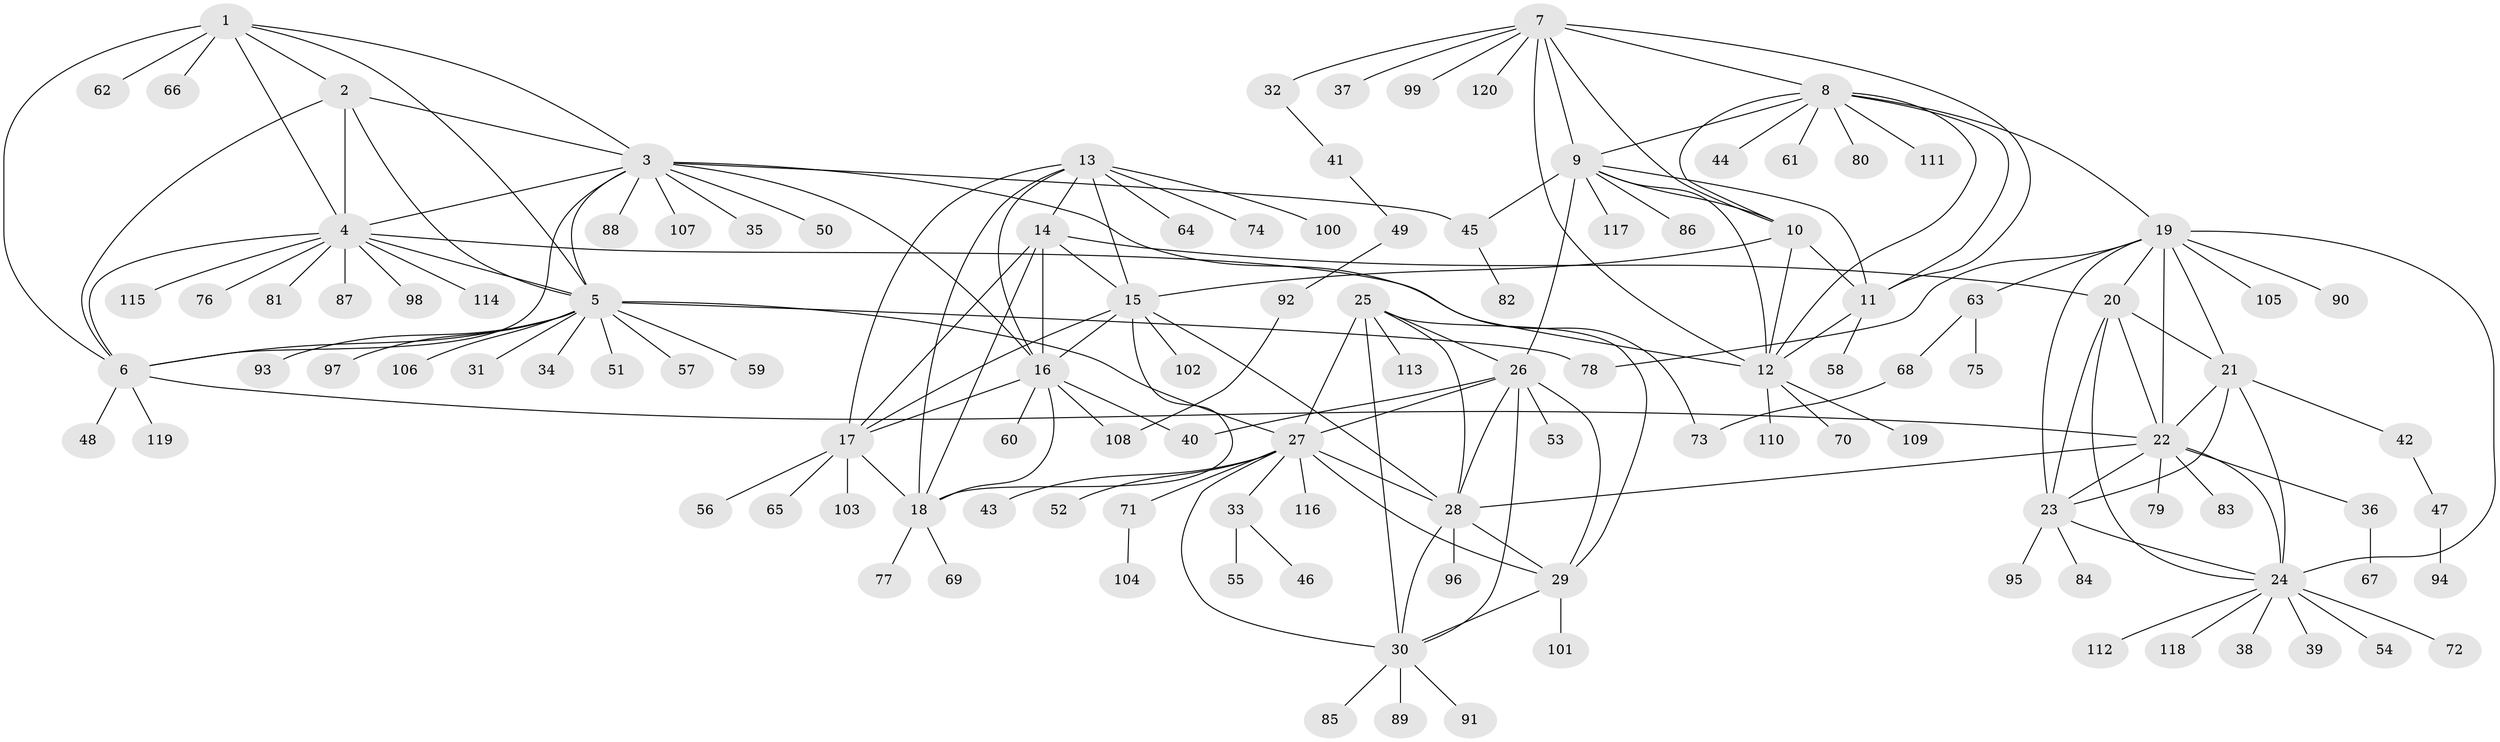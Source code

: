 // coarse degree distribution, {6: 0.01020408163265306, 7: 0.04081632653061224, 10: 0.030612244897959183, 13: 0.02040816326530612, 12: 0.01020408163265306, 8: 0.030612244897959183, 5: 0.030612244897959183, 4: 0.02040816326530612, 11: 0.01020408163265306, 9: 0.01020408163265306, 1: 0.6530612244897959, 2: 0.12244897959183673, 3: 0.01020408163265306}
// Generated by graph-tools (version 1.1) at 2025/52/02/27/25 19:52:21]
// undirected, 120 vertices, 180 edges
graph export_dot {
graph [start="1"]
  node [color=gray90,style=filled];
  1;
  2;
  3;
  4;
  5;
  6;
  7;
  8;
  9;
  10;
  11;
  12;
  13;
  14;
  15;
  16;
  17;
  18;
  19;
  20;
  21;
  22;
  23;
  24;
  25;
  26;
  27;
  28;
  29;
  30;
  31;
  32;
  33;
  34;
  35;
  36;
  37;
  38;
  39;
  40;
  41;
  42;
  43;
  44;
  45;
  46;
  47;
  48;
  49;
  50;
  51;
  52;
  53;
  54;
  55;
  56;
  57;
  58;
  59;
  60;
  61;
  62;
  63;
  64;
  65;
  66;
  67;
  68;
  69;
  70;
  71;
  72;
  73;
  74;
  75;
  76;
  77;
  78;
  79;
  80;
  81;
  82;
  83;
  84;
  85;
  86;
  87;
  88;
  89;
  90;
  91;
  92;
  93;
  94;
  95;
  96;
  97;
  98;
  99;
  100;
  101;
  102;
  103;
  104;
  105;
  106;
  107;
  108;
  109;
  110;
  111;
  112;
  113;
  114;
  115;
  116;
  117;
  118;
  119;
  120;
  1 -- 2;
  1 -- 3;
  1 -- 4;
  1 -- 5;
  1 -- 6;
  1 -- 62;
  1 -- 66;
  2 -- 3;
  2 -- 4;
  2 -- 5;
  2 -- 6;
  3 -- 4;
  3 -- 5;
  3 -- 6;
  3 -- 16;
  3 -- 35;
  3 -- 45;
  3 -- 50;
  3 -- 73;
  3 -- 88;
  3 -- 107;
  4 -- 5;
  4 -- 6;
  4 -- 12;
  4 -- 76;
  4 -- 81;
  4 -- 87;
  4 -- 98;
  4 -- 114;
  4 -- 115;
  5 -- 6;
  5 -- 27;
  5 -- 31;
  5 -- 34;
  5 -- 51;
  5 -- 57;
  5 -- 59;
  5 -- 78;
  5 -- 93;
  5 -- 97;
  5 -- 106;
  6 -- 22;
  6 -- 48;
  6 -- 119;
  7 -- 8;
  7 -- 9;
  7 -- 10;
  7 -- 11;
  7 -- 12;
  7 -- 32;
  7 -- 37;
  7 -- 99;
  7 -- 120;
  8 -- 9;
  8 -- 10;
  8 -- 11;
  8 -- 12;
  8 -- 19;
  8 -- 44;
  8 -- 61;
  8 -- 80;
  8 -- 111;
  9 -- 10;
  9 -- 11;
  9 -- 12;
  9 -- 26;
  9 -- 45;
  9 -- 86;
  9 -- 117;
  10 -- 11;
  10 -- 12;
  10 -- 15;
  11 -- 12;
  11 -- 58;
  12 -- 70;
  12 -- 109;
  12 -- 110;
  13 -- 14;
  13 -- 15;
  13 -- 16;
  13 -- 17;
  13 -- 18;
  13 -- 64;
  13 -- 74;
  13 -- 100;
  14 -- 15;
  14 -- 16;
  14 -- 17;
  14 -- 18;
  14 -- 20;
  15 -- 16;
  15 -- 17;
  15 -- 18;
  15 -- 28;
  15 -- 102;
  16 -- 17;
  16 -- 18;
  16 -- 40;
  16 -- 60;
  16 -- 108;
  17 -- 18;
  17 -- 56;
  17 -- 65;
  17 -- 103;
  18 -- 69;
  18 -- 77;
  19 -- 20;
  19 -- 21;
  19 -- 22;
  19 -- 23;
  19 -- 24;
  19 -- 63;
  19 -- 78;
  19 -- 90;
  19 -- 105;
  20 -- 21;
  20 -- 22;
  20 -- 23;
  20 -- 24;
  21 -- 22;
  21 -- 23;
  21 -- 24;
  21 -- 42;
  22 -- 23;
  22 -- 24;
  22 -- 28;
  22 -- 36;
  22 -- 79;
  22 -- 83;
  23 -- 24;
  23 -- 84;
  23 -- 95;
  24 -- 38;
  24 -- 39;
  24 -- 54;
  24 -- 72;
  24 -- 112;
  24 -- 118;
  25 -- 26;
  25 -- 27;
  25 -- 28;
  25 -- 29;
  25 -- 30;
  25 -- 113;
  26 -- 27;
  26 -- 28;
  26 -- 29;
  26 -- 30;
  26 -- 40;
  26 -- 53;
  27 -- 28;
  27 -- 29;
  27 -- 30;
  27 -- 33;
  27 -- 43;
  27 -- 52;
  27 -- 71;
  27 -- 116;
  28 -- 29;
  28 -- 30;
  28 -- 96;
  29 -- 30;
  29 -- 101;
  30 -- 85;
  30 -- 89;
  30 -- 91;
  32 -- 41;
  33 -- 46;
  33 -- 55;
  36 -- 67;
  41 -- 49;
  42 -- 47;
  45 -- 82;
  47 -- 94;
  49 -- 92;
  63 -- 68;
  63 -- 75;
  68 -- 73;
  71 -- 104;
  92 -- 108;
}
